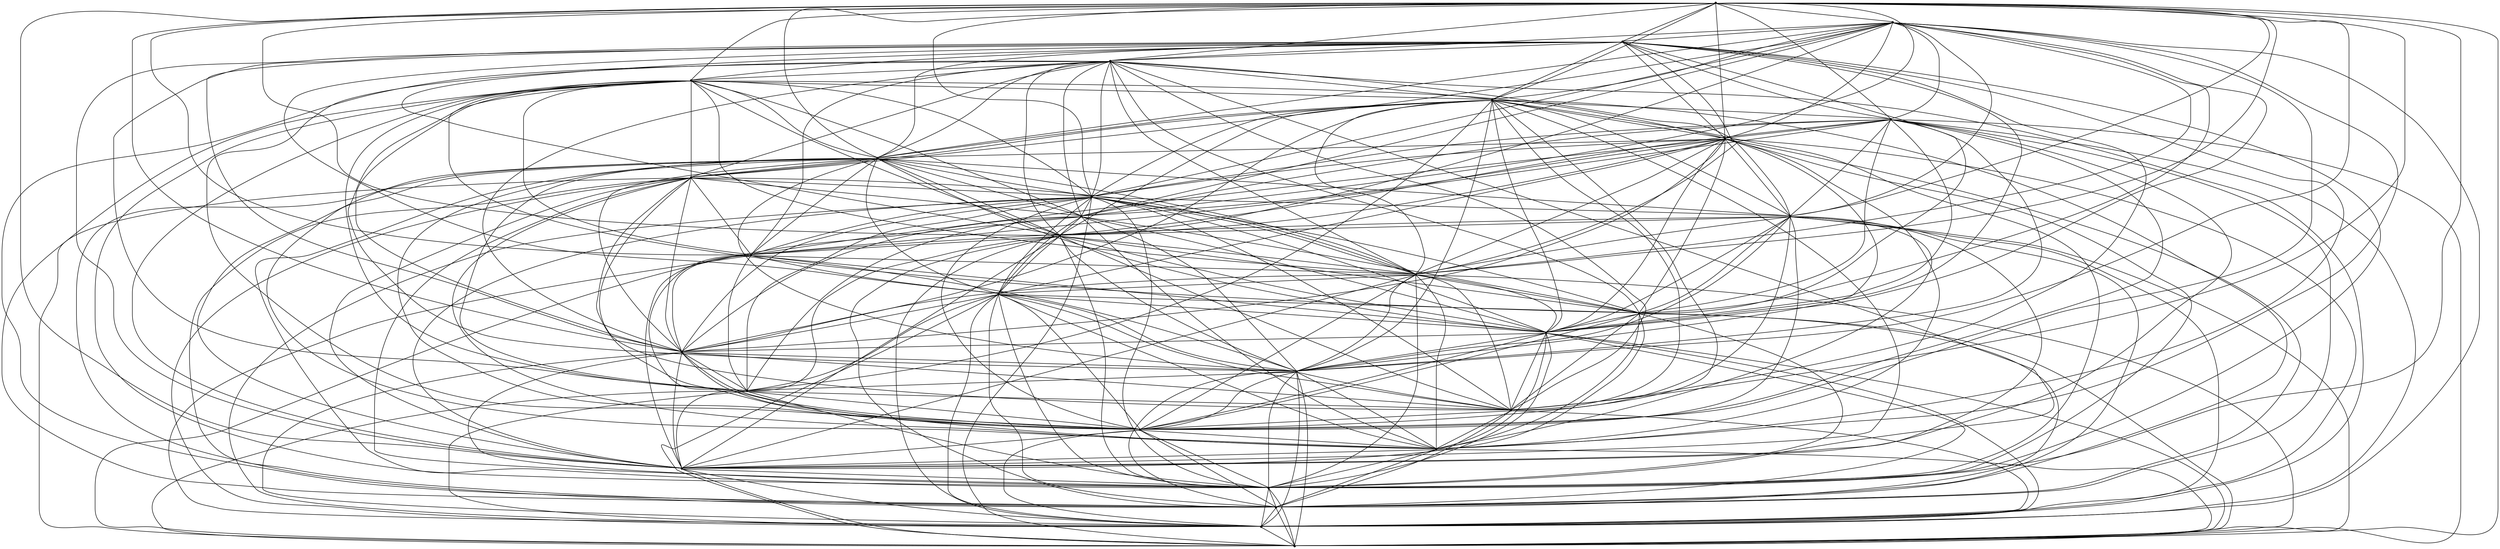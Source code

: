 graph {
  node [shape=point,comment="{\"directed\":false,\"doi\":\"10.1007/978-3-030-68766-3_8\",\"figure\":\"2 (3)\"}"]

  v0 [pos="680.4787263620215,1861.4424143902563"]
  v1 [pos="484.514682951136,1659.8148199756697"]
  v2 [pos="496.90884054429813,1991.769984734997"]
  v3 [pos="416.0912881193637,1830.2795117483363"]
  v4 [pos="255.24066563008168,1806.2468181732258"]
  v5 [pos="507.46002297587404,1843.4397365627067"]
  v6 [pos="600.5045431467382,1864.3271629868157"]
  v7 [pos="242.4511271785024,1895.3141504271573"]
  v8 [pos="351.8977312444382,1771.508382625207"]
  v9 [pos="493.9787061281592,1751.5262216148928"]
  v10 [pos="349.3639871528475,1679.4198744965718"]
  v11 [pos="464.5614959211728,1914.34186098539"]
  v12 [pos="294.15935259211534,1954.3477693215186"]
  v13 [pos="635.997690253177,1947.4977591832303"]
  v14 [pos="400.6971680788782,1993.9660474140837"]
  v15 [pos="310.96257209740577,2023.4871172330359"]
  v16 [pos="548.9994350363569,1660.9827341297923"]
  v17 [pos="594.6155482467656,2014.7358049133704"]
  v18 [pos="284.9709335402232,1731.3150179311344"]
  v19 [pos="557.5138049378229,1932.2445790454065"]
  v20 [pos="599.5835285048018,1712.3871399651584"]
  v21 [pos="420.2044413297349,1730.8383173031104"]
  v22 [pos="411.68642304280337,1639.6692069409"]
  v23 [pos="652.070028459724,1778.8469047953486"]
  v24 [pos="458.09798761585176,2065.9485258128407"]
  v25 [pos="570.8659101207757,1785.8625607316167"]
  v26 [pos="321.08030407974394,1853.4162554986747"]
  v27 [pos="372.3213016714933,1917.742273535391"]
  v28 [pos="384.6779420982136,2063.668018749986"]
  v29 [pos="532.986492386216,2062.317798836628"]

  v0 -- v1 [id="-1",pos="680.4787263620215,1861.4424143902563 484.514682951136,1659.8148199756697 484.514682951136,1659.8148199756697 484.514682951136,1659.8148199756697"]
  v7 -- v22 [id="-2",pos="242.4511271785024,1895.3141504271573 411.68642304280337,1639.6692069409 411.68642304280337,1639.6692069409 411.68642304280337,1639.6692069409"]
  v7 -- v23 [id="-3",pos="242.4511271785024,1895.3141504271573 652.070028459724,1778.8469047953486 652.070028459724,1778.8469047953486 652.070028459724,1778.8469047953486"]
  v7 -- v11 [id="-4",pos="242.4511271785024,1895.3141504271573 464.5614959211728,1914.34186098539 464.5614959211728,1914.34186098539 464.5614959211728,1914.34186098539"]
  v7 -- v17 [id="-5",pos="242.4511271785024,1895.3141504271573 594.6155482467656,2014.7358049133704 594.6155482467656,2014.7358049133704 594.6155482467656,2014.7358049133704"]
  v7 -- v4 [id="-6",pos="242.4511271785024,1895.3141504271573 255.24066563008168,1806.2468181732258 255.24066563008168,1806.2468181732258 255.24066563008168,1806.2468181732258"]
  v7 -- v21 [id="-7",pos="242.4511271785024,1895.3141504271573 420.2044413297349,1730.8383173031104 420.2044413297349,1730.8383173031104 420.2044413297349,1730.8383173031104"]
  v21 -- v1 [id="-8",pos="420.2044413297349,1730.8383173031104 484.514682951136,1659.8148199756697 484.514682951136,1659.8148199756697 484.514682951136,1659.8148199756697"]
  v7 -- v14 [id="-9",pos="242.4511271785024,1895.3141504271573 400.6971680788782,1993.9660474140837 400.6971680788782,1993.9660474140837 400.6971680788782,1993.9660474140837"]
  v14 -- v29 [id="-10",pos="400.6971680788782,1993.9660474140837 532.986492386216,2062.317798836628 532.986492386216,2062.317798836628 532.986492386216,2062.317798836628"]
  v7 -- v12 [id="-11",pos="242.4511271785024,1895.3141504271573 294.15935259211534,1954.3477693215186 294.15935259211534,1954.3477693215186 294.15935259211534,1954.3477693215186"]
  v7 -- v15 [id="-12",pos="242.4511271785024,1895.3141504271573 310.96257209740577,2023.4871172330359 310.96257209740577,2023.4871172330359 310.96257209740577,2023.4871172330359"]
  v7 -- v27 [id="-13",pos="242.4511271785024,1895.3141504271573 372.3213016714933,1917.742273535391 372.3213016714933,1917.742273535391 372.3213016714933,1917.742273535391"]
  v27 -- v19 [id="-14",pos="372.3213016714933,1917.742273535391 557.5138049378229,1932.2445790454065 557.5138049378229,1932.2445790454065 557.5138049378229,1932.2445790454065"]
  v19 -- v13 [id="-15",pos="557.5138049378229,1932.2445790454065 635.997690253177,1947.4977591832303 635.997690253177,1947.4977591832303 635.997690253177,1947.4977591832303"]
  v7 -- v26 [id="-17",pos="242.4511271785024,1895.3141504271573 321.08030407974394,1853.4162554986747 321.08030407974394,1853.4162554986747 321.08030407974394,1853.4162554986747"]
  v26 -- v20 [id="-18",pos="321.08030407974394,1853.4162554986747 599.5835285048018,1712.3871399651584 599.5835285048018,1712.3871399651584 599.5835285048018,1712.3871399651584"]
  v12 -- v28 [id="-20",pos="294.15935259211534,1954.3477693215186 384.6779420982136,2063.668018749986 384.6779420982136,2063.668018749986 384.6779420982136,2063.668018749986"]
  v7 -- v3 [id="-21",pos="242.4511271785024,1895.3141504271573 416.0912881193637,1830.2795117483363 416.0912881193637,1830.2795117483363 416.0912881193637,1830.2795117483363"]
  v3 -- v25 [id="-22",pos="416.0912881193637,1830.2795117483363 570.8659101207757,1785.8625607316167 570.8659101207757,1785.8625607316167 570.8659101207757,1785.8625607316167"]
  v7 -- v5 [id="-23",pos="242.4511271785024,1895.3141504271573 507.46002297587404,1843.4397365627067 507.46002297587404,1843.4397365627067 507.46002297587404,1843.4397365627067"]
  v7 -- v8 [id="-24",pos="242.4511271785024,1895.3141504271573 351.8977312444382,1771.508382625207 351.8977312444382,1771.508382625207 351.8977312444382,1771.508382625207"]
  v26 -- v9 [id="-28",pos="321.08030407974394,1853.4162554986747 493.9787061281592,1751.5262216148928 493.9787061281592,1751.5262216148928 493.9787061281592,1751.5262216148928"]
  v7 -- v10 [id="-29",pos="242.4511271785024,1895.3141504271573 349.3639871528475,1679.4198744965718 349.3639871528475,1679.4198744965718 349.3639871528475,1679.4198744965718"]
  v7 -- v2 [id="-30",pos="242.4511271785024,1895.3141504271573 496.90884054429813,1991.769984734997 496.90884054429813,1991.769984734997 496.90884054429813,1991.769984734997"]
  v7 -- v16 [id="-31",pos="242.4511271785024,1895.3141504271573 548.9994350363569,1660.9827341297923 548.9994350363569,1660.9827341297923 548.9994350363569,1660.9827341297923"]
  v27 -- v11 [id="-33",pos="372.3213016714933,1917.742273535391 464.5614959211728,1914.34186098539 464.5614959211728,1914.34186098539 464.5614959211728,1914.34186098539"]
  v11 -- v19 [id="-34",pos="464.5614959211728,1914.34186098539 557.5138049378229,1932.2445790454065 557.5138049378229,1932.2445790454065 557.5138049378229,1932.2445790454065"]
  v7 -- v24 [id="-35",pos="242.4511271785024,1895.3141504271573 458.09798761585176,2065.9485258128407 458.09798761585176,2065.9485258128407 458.09798761585176,2065.9485258128407"]
  v7 -- v6 [id="-36",pos="242.4511271785024,1895.3141504271573 600.5045431467382,1864.3271629868157 600.5045431467382,1864.3271629868157 600.5045431467382,1864.3271629868157"]
  v6 -- v0 [id="-39",pos="600.5045431467382,1864.3271629868157 680.4787263620215,1861.4424143902563 680.4787263620215,1861.4424143902563 680.4787263620215,1861.4424143902563"]
  v7 -- v18 [id="-41",pos="242.4511271785024,1895.3141504271573 284.9709335402232,1731.3150179311344 284.9709335402232,1731.3150179311344 284.9709335402232,1731.3150179311344"]
  v4 -- v13 [id="-42",pos="255.24066563008168,1806.2468181732258 635.997690253177,1947.4977591832303 635.997690253177,1947.4977591832303 635.997690253177,1947.4977591832303"]
  v4 -- v9 [id="-43",pos="255.24066563008168,1806.2468181732258 493.9787061281592,1751.5262216148928 493.9787061281592,1751.5262216148928 493.9787061281592,1751.5262216148928"]
  v4 -- v11 [id="-44",pos="255.24066563008168,1806.2468181732258 464.5614959211728,1914.34186098539 464.5614959211728,1914.34186098539 464.5614959211728,1914.34186098539"]
  v4 -- v12 [id="-45",pos="255.24066563008168,1806.2468181732258 294.15935259211534,1954.3477693215186 294.15935259211534,1954.3477693215186 294.15935259211534,1954.3477693215186"]
  v4 -- v14 [id="-46",pos="255.24066563008168,1806.2468181732258 400.6971680788782,1993.9660474140837 400.6971680788782,1993.9660474140837 400.6971680788782,1993.9660474140837"]
  v14 -- v24 [id="-47",pos="400.6971680788782,1993.9660474140837 458.09798761585176,2065.9485258128407 458.09798761585176,2065.9485258128407 458.09798761585176,2065.9485258128407"]
  v4 -- v25 [id="-48",pos="255.24066563008168,1806.2468181732258 570.8659101207757,1785.8625607316167 570.8659101207757,1785.8625607316167 570.8659101207757,1785.8625607316167"]
  v25 -- v23 [id="-49",pos="570.8659101207757,1785.8625607316167 652.070028459724,1778.8469047953486 652.070028459724,1778.8469047953486 652.070028459724,1778.8469047953486"]
  v4 -- v3 [id="-50",pos="255.24066563008168,1806.2468181732258 416.0912881193637,1830.2795117483363 416.0912881193637,1830.2795117483363 416.0912881193637,1830.2795117483363"]
  v3 -- v5 [id="-51",pos="416.0912881193637,1830.2795117483363 507.46002297587404,1843.4397365627067 507.46002297587404,1843.4397365627067 507.46002297587404,1843.4397365627067"]
  v4 -- v22 [id="-53",pos="255.24066563008168,1806.2468181732258 411.68642304280337,1639.6692069409 411.68642304280337,1639.6692069409 411.68642304280337,1639.6692069409"]
  v4 -- v10 [id="-54",pos="255.24066563008168,1806.2468181732258 349.3639871528475,1679.4198744965718 349.3639871528475,1679.4198744965718 349.3639871528475,1679.4198744965718"]
  v4 -- v19 [id="-56",pos="255.24066563008168,1806.2468181732258 557.5138049378229,1932.2445790454065 557.5138049378229,1932.2445790454065 557.5138049378229,1932.2445790454065"]
  v5 -- v6 [id="-59",pos="507.46002297587404,1843.4397365627067 600.5045431467382,1864.3271629868157 600.5045431467382,1864.3271629868157 600.5045431467382,1864.3271629868157"]
  v4 -- v8 [id="-60",pos="255.24066563008168,1806.2468181732258 351.8977312444382,1771.508382625207 351.8977312444382,1771.508382625207 351.8977312444382,1771.508382625207"]
  v4 -- v27 [id="-61",pos="255.24066563008168,1806.2468181732258 372.3213016714933,1917.742273535391 372.3213016714933,1917.742273535391 372.3213016714933,1917.742273535391"]
  v27 -- v29 [id="-62",pos="372.3213016714933,1917.742273535391 532.986492386216,2062.317798836628 532.986492386216,2062.317798836628 532.986492386216,2062.317798836628"]
  v12 -- v15 [id="-64",pos="294.15935259211534,1954.3477693215186 310.96257209740577,2023.4871172330359 310.96257209740577,2023.4871172330359 310.96257209740577,2023.4871172330359"]
  v4 -- v26 [id="-65",pos="255.24066563008168,1806.2468181732258 321.08030407974394,1853.4162554986747 321.08030407974394,1853.4162554986747 321.08030407974394,1853.4162554986747"]
  v26 -- v17 [id="-66",pos="321.08030407974394,1853.4162554986747 594.6155482467656,2014.7358049133704 594.6155482467656,2014.7358049133704 594.6155482467656,2014.7358049133704"]
  v4 -- v28 [id="-67",pos="255.24066563008168,1806.2468181732258 384.6779420982136,2063.668018749986 384.6779420982136,2063.668018749986 384.6779420982136,2063.668018749986"]
  v4 -- v1 [id="-68",pos="255.24066563008168,1806.2468181732258 484.514682951136,1659.8148199756697 484.514682951136,1659.8148199756697 484.514682951136,1659.8148199756697"]
  v5 -- v0 [id="-71",pos="507.46002297587404,1843.4397365627067 680.4787263620215,1861.4424143902563 680.4787263620215,1861.4424143902563 680.4787263620215,1861.4424143902563"]
  v4 -- v18 [id="-72",pos="255.24066563008168,1806.2468181732258 284.9709335402232,1731.3150179311344 284.9709335402232,1731.3150179311344 284.9709335402232,1731.3150179311344"]
  v8 -- v21 [id="-75",pos="351.8977312444382,1771.508382625207 420.2044413297349,1730.8383173031104 420.2044413297349,1730.8383173031104 420.2044413297349,1730.8383173031104"]
  v4 -- v21 [id="-78",pos="255.24066563008168,1806.2468181732258 420.2044413297349,1730.8383173031104 420.2044413297349,1730.8383173031104 420.2044413297349,1730.8383173031104"]
  v21 -- v16 [id="-79",pos="420.2044413297349,1730.8383173031104 548.9994350363569,1660.9827341297923 548.9994350363569,1660.9827341297923 548.9994350363569,1660.9827341297923"]
  v8 -- v20 [id="-81",pos="351.8977312444382,1771.508382625207 599.5835285048018,1712.3871399651584 599.5835285048018,1712.3871399651584 599.5835285048018,1712.3871399651584"]
  v26 -- v2 [id="-84",pos="321.08030407974394,1853.4162554986747 496.90884054429813,1991.769984734997 496.90884054429813,1991.769984734997 496.90884054429813,1991.769984734997"]
  v18 -- v1 [id="-85",pos="284.9709335402232,1731.3150179311344 484.514682951136,1659.8148199756697 484.514682951136,1659.8148199756697 484.514682951136,1659.8148199756697"]
  v18 -- v2 [id="-86",pos="284.9709335402232,1731.3150179311344 496.90884054429813,1991.769984734997 496.90884054429813,1991.769984734997 496.90884054429813,1991.769984734997"]
  v18 -- v9 [id="-87",pos="284.9709335402232,1731.3150179311344 493.9787061281592,1751.5262216148928 493.9787061281592,1751.5262216148928 493.9787061281592,1751.5262216148928"]
  v9 -- v23 [id="-88",pos="493.9787061281592,1751.5262216148928 652.070028459724,1778.8469047953486 652.070028459724,1778.8469047953486 652.070028459724,1778.8469047953486"]
  v18 -- v17 [id="-89",pos="284.9709335402232,1731.3150179311344 594.6155482467656,2014.7358049133704 594.6155482467656,2014.7358049133704 594.6155482467656,2014.7358049133704"]
  v18 -- v8 [id="-90",pos="284.9709335402232,1731.3150179311344 351.8977312444382,1771.508382625207 351.8977312444382,1771.508382625207 351.8977312444382,1771.508382625207"]
  v18 -- v10 [id="-91",pos="284.9709335402232,1731.3150179311344 349.3639871528475,1679.4198744965718 349.3639871528475,1679.4198744965718 349.3639871528475,1679.4198744965718"]
  v18 -- v21 [id="-93",pos="284.9709335402232,1731.3150179311344 420.2044413297349,1730.8383173031104 420.2044413297349,1730.8383173031104 420.2044413297349,1730.8383173031104"]
  v8 -- v5 [id="-95",pos="351.8977312444382,1771.508382625207 507.46002297587404,1843.4397365627067 507.46002297587404,1843.4397365627067 507.46002297587404,1843.4397365627067"]
  v10 -- v22 [id="-97",pos="349.3639871528475,1679.4198744965718 411.68642304280337,1639.6692069409 411.68642304280337,1639.6692069409 411.68642304280337,1639.6692069409"]
  v18 -- v27 [id="-98",pos="284.9709335402232,1731.3150179311344 372.3213016714933,1917.742273535391 372.3213016714933,1917.742273535391 372.3213016714933,1917.742273535391"]
  v27 -- v24 [id="-99",pos="372.3213016714933,1917.742273535391 458.09798761585176,2065.9485258128407 458.09798761585176,2065.9485258128407 458.09798761585176,2065.9485258128407"]
  v18 -- v11 [id="-100",pos="284.9709335402232,1731.3150179311344 464.5614959211728,1914.34186098539 464.5614959211728,1914.34186098539 464.5614959211728,1914.34186098539"]
  v27 -- v14 [id="-102",pos="372.3213016714933,1917.742273535391 400.6971680788782,1993.9660474140837 400.6971680788782,1993.9660474140837 400.6971680788782,1993.9660474140837"]
  v18 -- v29 [id="-103",pos="284.9709335402232,1731.3150179311344 532.986492386216,2062.317798836628 532.986492386216,2062.317798836628 532.986492386216,2062.317798836628"]
  v18 -- v12 [id="-105",pos="284.9709335402232,1731.3150179311344 294.15935259211534,1954.3477693215186 294.15935259211534,1954.3477693215186 294.15935259211534,1954.3477693215186"]
  v18 -- v0 [id="-106",pos="284.9709335402232,1731.3150179311344 680.4787263620215,1861.4424143902563 680.4787263620215,1861.4424143902563 680.4787263620215,1861.4424143902563"]
  v21 -- v20 [id="-108",pos="420.2044413297349,1730.8383173031104 599.5835285048018,1712.3871399651584 599.5835285048018,1712.3871399651584 599.5835285048018,1712.3871399651584"]
  v8 -- v13 [id="-110",pos="351.8977312444382,1771.508382625207 635.997690253177,1947.4977591832303 635.997690253177,1947.4977591832303 635.997690253177,1947.4977591832303"]
  v18 -- v6 [id="-111",pos="284.9709335402232,1731.3150179311344 600.5045431467382,1864.3271629868157 600.5045431467382,1864.3271629868157 600.5045431467382,1864.3271629868157"]
  v18 -- v16 [id="-112",pos="284.9709335402232,1731.3150179311344 548.9994350363569,1660.9827341297923 548.9994350363569,1660.9827341297923 548.9994350363569,1660.9827341297923"]
  v8 -- v3 [id="-114",pos="351.8977312444382,1771.508382625207 416.0912881193637,1830.2795117483363 416.0912881193637,1830.2795117483363 416.0912881193637,1830.2795117483363"]
  v18 -- v26 [id="-115",pos="284.9709335402232,1731.3150179311344 321.08030407974394,1853.4162554986747 321.08030407974394,1853.4162554986747 321.08030407974394,1853.4162554986747"]
  v26 -- v28 [id="-116",pos="321.08030407974394,1853.4162554986747 384.6779420982136,2063.668018749986 384.6779420982136,2063.668018749986 384.6779420982136,2063.668018749986"]
  v3 -- v19 [id="-119",pos="416.0912881193637,1830.2795117483363 557.5138049378229,1932.2445790454065 557.5138049378229,1932.2445790454065 557.5138049378229,1932.2445790454065"]
  v18 -- v25 [id="-120",pos="284.9709335402232,1731.3150179311344 570.8659101207757,1785.8625607316167 570.8659101207757,1785.8625607316167 570.8659101207757,1785.8625607316167"]
  v18 -- v15 [id="-121",pos="284.9709335402232,1731.3150179311344 310.96257209740577,2023.4871172330359 310.96257209740577,2023.4871172330359 310.96257209740577,2023.4871172330359"]
  v12 -- v1 [id="-126",pos="294.15935259211534,1954.3477693215186 484.514682951136,1659.8148199756697 484.514682951136,1659.8148199756697 484.514682951136,1659.8148199756697"]
  v12 -- v27 [id="-127",pos="294.15935259211534,1954.3477693215186 372.3213016714933,1917.742273535391 372.3213016714933,1917.742273535391 372.3213016714933,1917.742273535391"]
  v27 -- v25 [id="-128",pos="372.3213016714933,1917.742273535391 570.8659101207757,1785.8625607316167 570.8659101207757,1785.8625607316167 570.8659101207757,1785.8625607316167"]
  v12 -- v3 [id="-129",pos="294.15935259211534,1954.3477693215186 416.0912881193637,1830.2795117483363 416.0912881193637,1830.2795117483363 416.0912881193637,1830.2795117483363"]
  v27 -- v5 [id="-131",pos="372.3213016714933,1917.742273535391 507.46002297587404,1843.4397365627067 507.46002297587404,1843.4397365627067 507.46002297587404,1843.4397365627067"]
  v5 -- v23 [id="-132",pos="507.46002297587404,1843.4397365627067 652.070028459724,1778.8469047953486 652.070028459724,1778.8469047953486 652.070028459724,1778.8469047953486"]
  v3 -- v9 [id="-134",pos="416.0912881193637,1830.2795117483363 493.9787061281592,1751.5262216148928 493.9787061281592,1751.5262216148928 493.9787061281592,1751.5262216148928"]
  v12 -- v26 [id="-135",pos="294.15935259211534,1954.3477693215186 321.08030407974394,1853.4162554986747 321.08030407974394,1853.4162554986747 321.08030407974394,1853.4162554986747"]
  v26 -- v8 [id="-136",pos="321.08030407974394,1853.4162554986747 351.8977312444382,1771.508382625207 351.8977312444382,1771.508382625207 351.8977312444382,1771.508382625207"]
  v12 -- v24 [id="-137",pos="294.15935259211534,1954.3477693215186 458.09798761585176,2065.9485258128407 458.09798761585176,2065.9485258128407 458.09798761585176,2065.9485258128407"]
  v12 -- v11 [id="-138",pos="294.15935259211534,1954.3477693215186 464.5614959211728,1914.34186098539 464.5614959211728,1914.34186098539 464.5614959211728,1914.34186098539"]
  v12 -- v2 [id="-140",pos="294.15935259211534,1954.3477693215186 496.90884054429813,1991.769984734997 496.90884054429813,1991.769984734997 496.90884054429813,1991.769984734997"]
  v2 -- v17 [id="-141",pos="496.90884054429813,1991.769984734997 594.6155482467656,2014.7358049133704 594.6155482467656,2014.7358049133704 594.6155482467656,2014.7358049133704"]
  v11 -- v0 [id="-143",pos="464.5614959211728,1914.34186098539 680.4787263620215,1861.4424143902563 680.4787263620215,1861.4424143902563 680.4787263620215,1861.4424143902563"]
  v12 -- v6 [id="-144",pos="294.15935259211534,1954.3477693215186 600.5045431467382,1864.3271629868157 600.5045431467382,1864.3271629868157 600.5045431467382,1864.3271629868157"]
  v12 -- v22 [id="-145",pos="294.15935259211534,1954.3477693215186 411.68642304280337,1639.6692069409 411.68642304280337,1639.6692069409 411.68642304280337,1639.6692069409"]
  v12 -- v21 [id="-146",pos="294.15935259211534,1954.3477693215186 420.2044413297349,1730.8383173031104 420.2044413297349,1730.8383173031104 420.2044413297349,1730.8383173031104"]
  v12 -- v19 [id="-147",pos="294.15935259211534,1954.3477693215186 557.5138049378229,1932.2445790454065 557.5138049378229,1932.2445790454065 557.5138049378229,1932.2445790454065"]
  v12 -- v13 [id="-148",pos="294.15935259211534,1954.3477693215186 635.997690253177,1947.4977591832303 635.997690253177,1947.4977591832303 635.997690253177,1947.4977591832303"]
  v12 -- v14 [id="-153",pos="294.15935259211534,1954.3477693215186 400.6971680788782,1993.9660474140837 400.6971680788782,1993.9660474140837 400.6971680788782,1993.9660474140837"]
  v12 -- v16 [id="-155",pos="294.15935259211534,1954.3477693215186 548.9994350363569,1660.9827341297923 548.9994350363569,1660.9827341297923 548.9994350363569,1660.9827341297923"]
  v12 -- v20 [id="-157",pos="294.15935259211534,1954.3477693215186 599.5835285048018,1712.3871399651584 599.5835285048018,1712.3871399651584 599.5835285048018,1712.3871399651584"]
  v26 -- v10 [id="-163",pos="321.08030407974394,1853.4162554986747 349.3639871528475,1679.4198744965718 349.3639871528475,1679.4198744965718 349.3639871528475,1679.4198744965718"]
  v15 -- v21 [id="-165",pos="310.96257209740577,2023.4871172330359 420.2044413297349,1730.8383173031104 420.2044413297349,1730.8383173031104 420.2044413297349,1730.8383173031104"]
  v15 -- v27 [id="-166",pos="310.96257209740577,2023.4871172330359 372.3213016714933,1917.742273535391 372.3213016714933,1917.742273535391 372.3213016714933,1917.742273535391"]
  v27 -- v3 [id="-167",pos="372.3213016714933,1917.742273535391 416.0912881193637,1830.2795117483363 416.0912881193637,1830.2795117483363 416.0912881193637,1830.2795117483363"]
  v27 -- v9 [id="-169",pos="372.3213016714933,1917.742273535391 493.9787061281592,1751.5262216148928 493.9787061281592,1751.5262216148928 493.9787061281592,1751.5262216148928"]
  v15 -- v20 [id="-170",pos="310.96257209740577,2023.4871172330359 599.5835285048018,1712.3871399651584 599.5835285048018,1712.3871399651584 599.5835285048018,1712.3871399651584"]
  v15 -- v11 [id="-171",pos="310.96257209740577,2023.4871172330359 464.5614959211728,1914.34186098539 464.5614959211728,1914.34186098539 464.5614959211728,1914.34186098539"]
  v15 -- v6 [id="-172",pos="310.96257209740577,2023.4871172330359 600.5045431467382,1864.3271629868157 600.5045431467382,1864.3271629868157 600.5045431467382,1864.3271629868157"]
  v15 -- v22 [id="-173",pos="310.96257209740577,2023.4871172330359 411.68642304280337,1639.6692069409 411.68642304280337,1639.6692069409 411.68642304280337,1639.6692069409"]
  v9 -- v16 [id="-176",pos="493.9787061281592,1751.5262216148928 548.9994350363569,1660.9827341297923 548.9994350363569,1660.9827341297923 548.9994350363569,1660.9827341297923"]
  v15 -- v24 [id="-177",pos="310.96257209740577,2023.4871172330359 458.09798761585176,2065.9485258128407 458.09798761585176,2065.9485258128407 458.09798761585176,2065.9485258128407"]
  v15 -- v5 [id="-178",pos="310.96257209740577,2023.4871172330359 507.46002297587404,1843.4397365627067 507.46002297587404,1843.4397365627067 507.46002297587404,1843.4397365627067"]
  v5 -- v25 [id="-179",pos="507.46002297587404,1843.4397365627067 570.8659101207757,1785.8625607316167 570.8659101207757,1785.8625607316167 570.8659101207757,1785.8625607316167"]
  v15 -- v14 [id="-180",pos="310.96257209740577,2023.4871172330359 400.6971680788782,1993.9660474140837 400.6971680788782,1993.9660474140837 400.6971680788782,1993.9660474140837"]
  v14 -- v0 [id="-181",pos="400.6971680788782,1993.9660474140837 680.4787263620215,1861.4424143902563 680.4787263620215,1861.4424143902563 680.4787263620215,1861.4424143902563"]
  v15 -- v1 [id="-183",pos="310.96257209740577,2023.4871172330359 484.514682951136,1659.8148199756697 484.514682951136,1659.8148199756697 484.514682951136,1659.8148199756697"]
  v15 -- v17 [id="-184",pos="310.96257209740577,2023.4871172330359 594.6155482467656,2014.7358049133704 594.6155482467656,2014.7358049133704 594.6155482467656,2014.7358049133704"]
  v14 -- v19 [id="-189",pos="400.6971680788782,1993.9660474140837 557.5138049378229,1932.2445790454065 557.5138049378229,1932.2445790454065 557.5138049378229,1932.2445790454065"]
  v15 -- v26 [id="-191",pos="310.96257209740577,2023.4871172330359 321.08030407974394,1853.4162554986747 321.08030407974394,1853.4162554986747 321.08030407974394,1853.4162554986747"]
  v11 -- v23 [id="-193",pos="464.5614959211728,1914.34186098539 652.070028459724,1778.8469047953486 652.070028459724,1778.8469047953486 652.070028459724,1778.8469047953486"]
  v15 -- v28 [id="-195",pos="310.96257209740577,2023.4871172330359 384.6779420982136,2063.668018749986 384.6779420982136,2063.668018749986 384.6779420982136,2063.668018749986"]
  v15 -- v29 [id="-196",pos="310.96257209740577,2023.4871172330359 532.986492386216,2062.317798836628 532.986492386216,2062.317798836628 532.986492386216,2062.317798836628"]
  v14 -- v13 [id="-198",pos="400.6971680788782,1993.9660474140837 635.997690253177,1947.4977591832303 635.997690253177,1947.4977591832303 635.997690253177,1947.4977591832303"]
  v15 -- v8 [id="-202",pos="310.96257209740577,2023.4871172330359 351.8977312444382,1771.508382625207 351.8977312444382,1771.508382625207 351.8977312444382,1771.508382625207"]
  v15 -- v2 [id="-203",pos="310.96257209740577,2023.4871172330359 496.90884054429813,1991.769984734997 496.90884054429813,1991.769984734997 496.90884054429813,1991.769984734997"]
  v26 -- v21 [id="-205",pos="321.08030407974394,1853.4162554986747 420.2044413297349,1730.8383173031104 420.2044413297349,1730.8383173031104 420.2044413297349,1730.8383173031104"]
  v26 -- v5 [id="-207",pos="321.08030407974394,1853.4162554986747 507.46002297587404,1843.4397365627067 507.46002297587404,1843.4397365627067 507.46002297587404,1843.4397365627067"]
  v26 -- v14 [id="-208",pos="321.08030407974394,1853.4162554986747 400.6971680788782,1993.9660474140837 400.6971680788782,1993.9660474140837 400.6971680788782,1993.9660474140837"]
  v8 -- v22 [id="-210",pos="351.8977312444382,1771.508382625207 411.68642304280337,1639.6692069409 411.68642304280337,1639.6692069409 411.68642304280337,1639.6692069409"]
  v26 -- v11 [id="-211",pos="321.08030407974394,1853.4162554986747 464.5614959211728,1914.34186098539 464.5614959211728,1914.34186098539 464.5614959211728,1914.34186098539"]
  v26 -- v3 [id="-216",pos="321.08030407974394,1853.4162554986747 416.0912881193637,1830.2795117483363 416.0912881193637,1830.2795117483363 416.0912881193637,1830.2795117483363"]
  v3 -- v23 [id="-217",pos="416.0912881193637,1830.2795117483363 652.070028459724,1778.8469047953486 652.070028459724,1778.8469047953486 652.070028459724,1778.8469047953486"]
  v26 -- v6 [id="-219",pos="321.08030407974394,1853.4162554986747 600.5045431467382,1864.3271629868157 600.5045431467382,1864.3271629868157 600.5045431467382,1864.3271629868157"]
  v26 -- v16 [id="-222",pos="321.08030407974394,1853.4162554986747 548.9994350363569,1660.9827341297923 548.9994350363569,1660.9827341297923 548.9994350363569,1660.9827341297923"]
  v26 -- v27 [id="-229",pos="321.08030407974394,1853.4162554986747 372.3213016714933,1917.742273535391 372.3213016714933,1917.742273535391 372.3213016714933,1917.742273535391"]
  v26 -- v19 [id="-233",pos="321.08030407974394,1853.4162554986747 557.5138049378229,1932.2445790454065 557.5138049378229,1932.2445790454065 557.5138049378229,1932.2445790454065"]
  v26 -- v29 [id="-240",pos="321.08030407974394,1853.4162554986747 532.986492386216,2062.317798836628 532.986492386216,2062.317798836628 532.986492386216,2062.317798836628"]
  v10 -- v3 [id="-241",pos="349.3639871528475,1679.4198744965718 416.0912881193637,1830.2795117483363 416.0912881193637,1830.2795117483363 416.0912881193637,1830.2795117483363"]
  v10 -- v21 [id="-242",pos="349.3639871528475,1679.4198744965718 420.2044413297349,1730.8383173031104 420.2044413297349,1730.8383173031104 420.2044413297349,1730.8383173031104"]
  v10 -- v9 [id="-243",pos="349.3639871528475,1679.4198744965718 493.9787061281592,1751.5262216148928 493.9787061281592,1751.5262216148928 493.9787061281592,1751.5262216148928"]
  v9 -- v0 [id="-244",pos="493.9787061281592,1751.5262216148928 680.4787263620215,1861.4424143902563 680.4787263620215,1861.4424143902563 680.4787263620215,1861.4424143902563"]
  v10 -- v14 [id="-245",pos="349.3639871528475,1679.4198744965718 400.6971680788782,1993.9660474140837 400.6971680788782,1993.9660474140837 400.6971680788782,1993.9660474140837"]
  v10 -- v8 [id="-246",pos="349.3639871528475,1679.4198744965718 351.8977312444382,1771.508382625207 351.8977312444382,1771.508382625207 351.8977312444382,1771.508382625207"]
  v8 -- v27 [id="-247",pos="351.8977312444382,1771.508382625207 372.3213016714933,1917.742273535391 372.3213016714933,1917.742273535391 372.3213016714933,1917.742273535391"]
  v27 -- v28 [id="-248",pos="372.3213016714933,1917.742273535391 384.6779420982136,2063.668018749986 384.6779420982136,2063.668018749986 384.6779420982136,2063.668018749986"]
  v21 -- v6 [id="-250",pos="420.2044413297349,1730.8383173031104 600.5045431467382,1864.3271629868157 600.5045431467382,1864.3271629868157 600.5045431467382,1864.3271629868157"]
  v10 -- v24 [id="-251",pos="349.3639871528475,1679.4198744965718 458.09798761585176,2065.9485258128407 458.09798761585176,2065.9485258128407 458.09798761585176,2065.9485258128407"]
  v9 -- v25 [id="-255",pos="493.9787061281592,1751.5262216148928 570.8659101207757,1785.8625607316167 570.8659101207757,1785.8625607316167 570.8659101207757,1785.8625607316167"]
  v10 -- v19 [id="-256",pos="349.3639871528475,1679.4198744965718 557.5138049378229,1932.2445790454065 557.5138049378229,1932.2445790454065 557.5138049378229,1932.2445790454065"]
  v3 -- v11 [id="-258",pos="416.0912881193637,1830.2795117483363 464.5614959211728,1914.34186098539 464.5614959211728,1914.34186098539 464.5614959211728,1914.34186098539"]
  v11 -- v2 [id="-259",pos="464.5614959211728,1914.34186098539 496.90884054429813,1991.769984734997 496.90884054429813,1991.769984734997 496.90884054429813,1991.769984734997"]
  v2 -- v29 [id="-263",pos="496.90884054429813,1991.769984734997 532.986492386216,2062.317798836628 532.986492386216,2062.317798836628 532.986492386216,2062.317798836628"]
  v10 -- v5 [id="-264",pos="349.3639871528475,1679.4198744965718 507.46002297587404,1843.4397365627067 507.46002297587404,1843.4397365627067 507.46002297587404,1843.4397365627067"]
  v10 -- v13 [id="-269",pos="349.3639871528475,1679.4198744965718 635.997690253177,1947.4977591832303 635.997690253177,1947.4977591832303 635.997690253177,1947.4977591832303"]
  v10 -- v20 [id="-270",pos="349.3639871528475,1679.4198744965718 599.5835285048018,1712.3871399651584 599.5835285048018,1712.3871399651584 599.5835285048018,1712.3871399651584"]
  v10 -- v1 [id="-272",pos="349.3639871528475,1679.4198744965718 484.514682951136,1659.8148199756697 484.514682951136,1659.8148199756697 484.514682951136,1659.8148199756697"]
  v1 -- v16 [id="-273",pos="484.514682951136,1659.8148199756697 548.9994350363569,1660.9827341297923 548.9994350363569,1660.9827341297923 548.9994350363569,1660.9827341297923"]
  v10 -- v23 [id="-281",pos="349.3639871528475,1679.4198744965718 652.070028459724,1778.8469047953486 652.070028459724,1778.8469047953486 652.070028459724,1778.8469047953486"]
  v10 -- v17 [id="-282",pos="349.3639871528475,1679.4198744965718 594.6155482467656,2014.7358049133704 594.6155482467656,2014.7358049133704 594.6155482467656,2014.7358049133704"]
  v8 -- v0 [id="-285",pos="351.8977312444382,1771.508382625207 680.4787263620215,1861.4424143902563 680.4787263620215,1861.4424143902563 680.4787263620215,1861.4424143902563"]
  v8 -- v6 [id="-286",pos="351.8977312444382,1771.508382625207 600.5045431467382,1864.3271629868157 600.5045431467382,1864.3271629868157 600.5045431467382,1864.3271629868157"]
  v8 -- v11 [id="-289",pos="351.8977312444382,1771.508382625207 464.5614959211728,1914.34186098539 464.5614959211728,1914.34186098539 464.5614959211728,1914.34186098539"]
  v3 -- v17 [id="-295",pos="416.0912881193637,1830.2795117483363 594.6155482467656,2014.7358049133704 594.6155482467656,2014.7358049133704 594.6155482467656,2014.7358049133704"]
  v8 -- v24 [id="-296",pos="351.8977312444382,1771.508382625207 458.09798761585176,2065.9485258128407 458.09798761585176,2065.9485258128407 458.09798761585176,2065.9485258128407"]
  v8 -- v14 [id="-298",pos="351.8977312444382,1771.508382625207 400.6971680788782,1993.9660474140837 400.6971680788782,1993.9660474140837 400.6971680788782,1993.9660474140837"]
  v8 -- v2 [id="-305",pos="351.8977312444382,1771.508382625207 496.90884054429813,1991.769984734997 496.90884054429813,1991.769984734997 496.90884054429813,1991.769984734997"]
  v8 -- v1 [id="-308",pos="351.8977312444382,1771.508382625207 484.514682951136,1659.8148199756697 484.514682951136,1659.8148199756697 484.514682951136,1659.8148199756697"]
  v8 -- v25 [id="-310",pos="351.8977312444382,1771.508382625207 570.8659101207757,1785.8625607316167 570.8659101207757,1785.8625607316167 570.8659101207757,1785.8625607316167"]
  v8 -- v9 [id="-312",pos="351.8977312444382,1771.508382625207 493.9787061281592,1751.5262216148928 493.9787061281592,1751.5262216148928 493.9787061281592,1751.5262216148928"]
  v27 -- v22 [id="-322",pos="372.3213016714933,1917.742273535391 411.68642304280337,1639.6692069409 411.68642304280337,1639.6692069409 411.68642304280337,1639.6692069409"]
  v27 -- v21 [id="-325",pos="372.3213016714933,1917.742273535391 420.2044413297349,1730.8383173031104 420.2044413297349,1730.8383173031104 420.2044413297349,1730.8383173031104"]
  v27 -- v0 [id="-333",pos="372.3213016714933,1917.742273535391 680.4787263620215,1861.4424143902563 680.4787263620215,1861.4424143902563 680.4787263620215,1861.4424143902563"]
  v27 -- v6 [id="-342",pos="372.3213016714933,1917.742273535391 600.5045431467382,1864.3271629868157 600.5045431467382,1864.3271629868157 600.5045431467382,1864.3271629868157"]
  v27 -- v2 [id="-343",pos="372.3213016714933,1917.742273535391 496.90884054429813,1991.769984734997 496.90884054429813,1991.769984734997 496.90884054429813,1991.769984734997"]
  v27 -- v17 [id="-348",pos="372.3213016714933,1917.742273535391 594.6155482467656,2014.7358049133704 594.6155482467656,2014.7358049133704 594.6155482467656,2014.7358049133704"]
  v3 -- v1 [id="-352",pos="416.0912881193637,1830.2795117483363 484.514682951136,1659.8148199756697 484.514682951136,1659.8148199756697 484.514682951136,1659.8148199756697"]
  v27 -- v20 [id="-353",pos="372.3213016714933,1917.742273535391 599.5835285048018,1712.3871399651584 599.5835285048018,1712.3871399651584 599.5835285048018,1712.3871399651584"]
  v28 -- v2 [id="-358",pos="384.6779420982136,2063.668018749986 496.90884054429813,1991.769984734997 496.90884054429813,1991.769984734997 496.90884054429813,1991.769984734997"]
  v28 -- v16 [id="-359",pos="384.6779420982136,2063.668018749986 548.9994350363569,1660.9827341297923 548.9994350363569,1660.9827341297923 548.9994350363569,1660.9827341297923"]
  v28 -- v24 [id="-360",pos="384.6779420982136,2063.668018749986 458.09798761585176,2065.9485258128407 458.09798761585176,2065.9485258128407 458.09798761585176,2065.9485258128407"]
  v28 -- v14 [id="-361",pos="384.6779420982136,2063.668018749986 400.6971680788782,1993.9660474140837 400.6971680788782,1993.9660474140837 400.6971680788782,1993.9660474140837"]
  v14 -- v3 [id="-362",pos="400.6971680788782,1993.9660474140837 416.0912881193637,1830.2795117483363 416.0912881193637,1830.2795117483363 416.0912881193637,1830.2795117483363"]
  v28 -- v6 [id="-364",pos="384.6779420982136,2063.668018749986 600.5045431467382,1864.3271629868157 600.5045431467382,1864.3271629868157 600.5045431467382,1864.3271629868157"]
  v14 -- v1 [id="-370",pos="400.6971680788782,1993.9660474140837 484.514682951136,1659.8148199756697 484.514682951136,1659.8148199756697 484.514682951136,1659.8148199756697"]
  v24 -- v29 [id="-375",pos="458.09798761585176,2065.9485258128407 532.986492386216,2062.317798836628 532.986492386216,2062.317798836628 532.986492386216,2062.317798836628"]
  v28 -- v22 [id="-376",pos="384.6779420982136,2063.668018749986 411.68642304280337,1639.6692069409 411.68642304280337,1639.6692069409 411.68642304280337,1639.6692069409"]
  v3 -- v21 [id="-381",pos="416.0912881193637,1830.2795117483363 420.2044413297349,1730.8383173031104 420.2044413297349,1730.8383173031104 420.2044413297349,1730.8383173031104"]
  v28 -- v25 [id="-382",pos="384.6779420982136,2063.668018749986 570.8659101207757,1785.8625607316167 570.8659101207757,1785.8625607316167 570.8659101207757,1785.8625607316167"]
  v28 -- v19 [id="-383",pos="384.6779420982136,2063.668018749986 557.5138049378229,1932.2445790454065 557.5138049378229,1932.2445790454065 557.5138049378229,1932.2445790454065"]
  v28 -- v23 [id="-384",pos="384.6779420982136,2063.668018749986 652.070028459724,1778.8469047953486 652.070028459724,1778.8469047953486 652.070028459724,1778.8469047953486"]
  v28 -- v11 [id="-385",pos="384.6779420982136,2063.668018749986 464.5614959211728,1914.34186098539 464.5614959211728,1914.34186098539 464.5614959211728,1914.34186098539"]
  v11 -- v5 [id="-386",pos="464.5614959211728,1914.34186098539 507.46002297587404,1843.4397365627067 507.46002297587404,1843.4397365627067 507.46002297587404,1843.4397365627067"]
  v28 -- v17 [id="-387",pos="384.6779420982136,2063.668018749986 594.6155482467656,2014.7358049133704 594.6155482467656,2014.7358049133704 594.6155482467656,2014.7358049133704"]
  v2 -- v0 [id="-391",pos="496.90884054429813,1991.769984734997 680.4787263620215,1861.4424143902563 680.4787263620215,1861.4424143902563 680.4787263620215,1861.4424143902563"]
  v28 -- v13 [id="-392",pos="384.6779420982136,2063.668018749986 635.997690253177,1947.4977591832303 635.997690253177,1947.4977591832303 635.997690253177,1947.4977591832303"]
  v14 -- v9 [id="-394",pos="400.6971680788782,1993.9660474140837 493.9787061281592,1751.5262216148928 493.9787061281592,1751.5262216148928 493.9787061281592,1751.5262216148928"]
  v28 -- v20 [id="-395",pos="384.6779420982136,2063.668018749986 599.5835285048018,1712.3871399651584 599.5835285048018,1712.3871399651584 599.5835285048018,1712.3871399651584"]
  v14 -- v11 [id="-401",pos="400.6971680788782,1993.9660474140837 464.5614959211728,1914.34186098539 464.5614959211728,1914.34186098539 464.5614959211728,1914.34186098539"]
  v14 -- v16 [id="-405",pos="400.6971680788782,1993.9660474140837 548.9994350363569,1660.9827341297923 548.9994350363569,1660.9827341297923 548.9994350363569,1660.9827341297923"]
  v14 -- v23 [id="-410",pos="400.6971680788782,1993.9660474140837 652.070028459724,1778.8469047953486 652.070028459724,1778.8469047953486 652.070028459724,1778.8469047953486"]
  v14 -- v6 [id="-416",pos="400.6971680788782,1993.9660474140837 600.5045431467382,1864.3271629868157 600.5045431467382,1864.3271629868157 600.5045431467382,1864.3271629868157"]
  v11 -- v25 [id="-420",pos="464.5614959211728,1914.34186098539 570.8659101207757,1785.8625607316167 570.8659101207757,1785.8625607316167 570.8659101207757,1785.8625607316167"]
  v14 -- v22 [id="-423",pos="400.6971680788782,1993.9660474140837 411.68642304280337,1639.6692069409 411.68642304280337,1639.6692069409 411.68642304280337,1639.6692069409"]
  v14 -- v2 [id="-426",pos="400.6971680788782,1993.9660474140837 496.90884054429813,1991.769984734997 496.90884054429813,1991.769984734997 496.90884054429813,1991.769984734997"]
  v5 -- v20 [id="-429",pos="507.46002297587404,1843.4397365627067 599.5835285048018,1712.3871399651584 599.5835285048018,1712.3871399651584 599.5835285048018,1712.3871399651584"]
  v14 -- v17 [id="-430",pos="400.6971680788782,1993.9660474140837 594.6155482467656,2014.7358049133704 594.6155482467656,2014.7358049133704 594.6155482467656,2014.7358049133704"]
  v22 -- v9 [id="-432",pos="411.68642304280337,1639.6692069409 493.9787061281592,1751.5262216148928 493.9787061281592,1751.5262216148928 493.9787061281592,1751.5262216148928"]
  v22 -- v1 [id="-433",pos="411.68642304280337,1639.6692069409 484.514682951136,1659.8148199756697 484.514682951136,1659.8148199756697 484.514682951136,1659.8148199756697"]
  v22 -- v21 [id="-434",pos="411.68642304280337,1639.6692069409 420.2044413297349,1730.8383173031104 420.2044413297349,1730.8383173031104 420.2044413297349,1730.8383173031104"]
  v21 -- v11 [id="-435",pos="420.2044413297349,1730.8383173031104 464.5614959211728,1914.34186098539 464.5614959211728,1914.34186098539 464.5614959211728,1914.34186098539"]
  v22 -- v23 [id="-436",pos="411.68642304280337,1639.6692069409 652.070028459724,1778.8469047953486 652.070028459724,1778.8469047953486 652.070028459724,1778.8469047953486"]
  v22 -- v25 [id="-441",pos="411.68642304280337,1639.6692069409 570.8659101207757,1785.8625607316167 570.8659101207757,1785.8625607316167 570.8659101207757,1785.8625607316167"]
  v22 -- v2 [id="-442",pos="411.68642304280337,1639.6692069409 496.90884054429813,1991.769984734997 496.90884054429813,1991.769984734997 496.90884054429813,1991.769984734997"]
  v22 -- v29 [id="-448",pos="411.68642304280337,1639.6692069409 532.986492386216,2062.317798836628 532.986492386216,2062.317798836628 532.986492386216,2062.317798836628"]
  v9 -- v13 [id="-450",pos="493.9787061281592,1751.5262216148928 635.997690253177,1947.4977591832303 635.997690253177,1947.4977591832303 635.997690253177,1947.4977591832303"]
  v9 -- v6 [id="-452",pos="493.9787061281592,1751.5262216148928 600.5045431467382,1864.3271629868157 600.5045431467382,1864.3271629868157 600.5045431467382,1864.3271629868157"]
  v22 -- v0 [id="-453",pos="411.68642304280337,1639.6692069409 680.4787263620215,1861.4424143902563 680.4787263620215,1861.4424143902563 680.4787263620215,1861.4424143902563"]
  v22 -- v5 [id="-456",pos="411.68642304280337,1639.6692069409 507.46002297587404,1843.4397365627067 507.46002297587404,1843.4397365627067 507.46002297587404,1843.4397365627067"]
  v5 -- v19 [id="-457",pos="507.46002297587404,1843.4397365627067 557.5138049378229,1932.2445790454065 557.5138049378229,1932.2445790454065 557.5138049378229,1932.2445790454065"]
  v19 -- v17 [id="-458",pos="557.5138049378229,1932.2445790454065 594.6155482467656,2014.7358049133704 594.6155482467656,2014.7358049133704 594.6155482467656,2014.7358049133704"]
  v21 -- v24 [id="-460",pos="420.2044413297349,1730.8383173031104 458.09798761585176,2065.9485258128407 458.09798761585176,2065.9485258128407 458.09798761585176,2065.9485258128407"]
  v1 -- v20 [id="-463",pos="484.514682951136,1659.8148199756697 599.5835285048018,1712.3871399651584 599.5835285048018,1712.3871399651584 599.5835285048018,1712.3871399651584"]
  v3 -- v13 [id="-484",pos="416.0912881193637,1830.2795117483363 635.997690253177,1947.4977591832303 635.997690253177,1947.4977591832303 635.997690253177,1947.4977591832303"]
  v3 -- v16 [id="-487",pos="416.0912881193637,1830.2795117483363 548.9994350363569,1660.9827341297923 548.9994350363569,1660.9827341297923 548.9994350363569,1660.9827341297923"]
  v3 -- v24 [id="-506",pos="416.0912881193637,1830.2795117483363 458.09798761585176,2065.9485258128407 458.09798761585176,2065.9485258128407 458.09798761585176,2065.9485258128407"]
  v3 -- v20 [id="-509",pos="416.0912881193637,1830.2795117483363 599.5835285048018,1712.3871399651584 599.5835285048018,1712.3871399651584 599.5835285048018,1712.3871399651584"]
  v21 -- v9 [id="-511",pos="420.2044413297349,1730.8383173031104 493.9787061281592,1751.5262216148928 493.9787061281592,1751.5262216148928 493.9787061281592,1751.5262216148928"]
  v21 -- v13 [id="-513",pos="420.2044413297349,1730.8383173031104 635.997690253177,1947.4977591832303 635.997690253177,1947.4977591832303 635.997690253177,1947.4977591832303"]
  v21 -- v5 [id="-519",pos="420.2044413297349,1730.8383173031104 507.46002297587404,1843.4397365627067 507.46002297587404,1843.4397365627067 507.46002297587404,1843.4397365627067"]
  v21 -- v17 [id="-528",pos="420.2044413297349,1730.8383173031104 594.6155482467656,2014.7358049133704 594.6155482467656,2014.7358049133704 594.6155482467656,2014.7358049133704"]
  v21 -- v29 [id="-536",pos="420.2044413297349,1730.8383173031104 532.986492386216,2062.317798836628 532.986492386216,2062.317798836628 532.986492386216,2062.317798836628"]
  v21 -- v0 [id="-545",pos="420.2044413297349,1730.8383173031104 680.4787263620215,1861.4424143902563 680.4787263620215,1861.4424143902563 680.4787263620215,1861.4424143902563"]
  v24 -- v2 [id="-549",pos="458.09798761585176,2065.9485258128407 496.90884054429813,1991.769984734997 496.90884054429813,1991.769984734997 496.90884054429813,1991.769984734997"]
  v2 -- v25 [id="-550",pos="496.90884054429813,1991.769984734997 570.8659101207757,1785.8625607316167 570.8659101207757,1785.8625607316167 570.8659101207757,1785.8625607316167"]
  v24 -- v11 [id="-552",pos="458.09798761585176,2065.9485258128407 464.5614959211728,1914.34186098539 464.5614959211728,1914.34186098539 464.5614959211728,1914.34186098539"]
  v11 -- v1 [id="-553",pos="464.5614959211728,1914.34186098539 484.514682951136,1659.8148199756697 484.514682951136,1659.8148199756697 484.514682951136,1659.8148199756697"]
  v24 -- v9 [id="-559",pos="458.09798761585176,2065.9485258128407 493.9787061281592,1751.5262216148928 493.9787061281592,1751.5262216148928 493.9787061281592,1751.5262216148928"]
  v24 -- v17 [id="-560",pos="458.09798761585176,2065.9485258128407 594.6155482467656,2014.7358049133704 594.6155482467656,2014.7358049133704 594.6155482467656,2014.7358049133704"]
  v24 -- v19 [id="-561",pos="458.09798761585176,2065.9485258128407 557.5138049378229,1932.2445790454065 557.5138049378229,1932.2445790454065 557.5138049378229,1932.2445790454065"]
  v19 -- v6 [id="-562",pos="557.5138049378229,1932.2445790454065 600.5045431467382,1864.3271629868157 600.5045431467382,1864.3271629868157 600.5045431467382,1864.3271629868157"]
  v24 -- v13 [id="-564",pos="458.09798761585176,2065.9485258128407 635.997690253177,1947.4977591832303 635.997690253177,1947.4977591832303 635.997690253177,1947.4977591832303"]
  v24 -- v0 [id="-568",pos="458.09798761585176,2065.9485258128407 680.4787263620215,1861.4424143902563 680.4787263620215,1861.4424143902563 680.4787263620215,1861.4424143902563"]
  v2 -- v19 [id="-571",pos="496.90884054429813,1991.769984734997 557.5138049378229,1932.2445790454065 557.5138049378229,1932.2445790454065 557.5138049378229,1932.2445790454065"]
  v6 -- v23 [id="-573",pos="600.5045431467382,1864.3271629868157 652.070028459724,1778.8469047953486 652.070028459724,1778.8469047953486 652.070028459724,1778.8469047953486"]
  v25 -- v20 [id="-577",pos="570.8659101207757,1785.8625607316167 599.5835285048018,1712.3871399651584 599.5835285048018,1712.3871399651584 599.5835285048018,1712.3871399651584"]
  v24 -- v5 [id="-578",pos="458.09798761585176,2065.9485258128407 507.46002297587404,1843.4397365627067 507.46002297587404,1843.4397365627067 507.46002297587404,1843.4397365627067"]
  v5 -- v16 [id="-579",pos="507.46002297587404,1843.4397365627067 548.9994350363569,1660.9827341297923 548.9994350363569,1660.9827341297923 548.9994350363569,1660.9827341297923"]
  v11 -- v16 [id="-595",pos="464.5614959211728,1914.34186098539 548.9994350363569,1660.9827341297923 548.9994350363569,1660.9827341297923 548.9994350363569,1660.9827341297923"]
  v11 -- v9 [id="-598",pos="464.5614959211728,1914.34186098539 493.9787061281592,1751.5262216148928 493.9787061281592,1751.5262216148928 493.9787061281592,1751.5262216148928"]
  v11 -- v6 [id="-604",pos="464.5614959211728,1914.34186098539 600.5045431467382,1864.3271629868157 600.5045431467382,1864.3271629868157 600.5045431467382,1864.3271629868157"]
  v11 -- v17 [id="-607",pos="464.5614959211728,1914.34186098539 594.6155482467656,2014.7358049133704 594.6155482467656,2014.7358049133704 594.6155482467656,2014.7358049133704"]
  v1 -- v19 [id="-627",pos="484.514682951136,1659.8148199756697 557.5138049378229,1932.2445790454065 557.5138049378229,1932.2445790454065 557.5138049378229,1932.2445790454065"]
  v1 -- v6 [id="-628",pos="484.514682951136,1659.8148199756697 600.5045431467382,1864.3271629868157 600.5045431467382,1864.3271629868157 600.5045431467382,1864.3271629868157"]
  v6 -- v13 [id="-629",pos="600.5045431467382,1864.3271629868157 635.997690253177,1947.4977591832303 635.997690253177,1947.4977591832303 635.997690253177,1947.4977591832303"]
  v1 -- v17 [id="-642",pos="484.514682951136,1659.8148199756697 594.6155482467656,2014.7358049133704 594.6155482467656,2014.7358049133704 594.6155482467656,2014.7358049133704"]
  v1 -- v23 [id="-650",pos="484.514682951136,1659.8148199756697 652.070028459724,1778.8469047953486 652.070028459724,1778.8469047953486 652.070028459724,1778.8469047953486"]
  v1 -- v9 [id="-653",pos="484.514682951136,1659.8148199756697 493.9787061281592,1751.5262216148928 493.9787061281592,1751.5262216148928 493.9787061281592,1751.5262216148928"]
  v9 -- v5 [id="-654",pos="493.9787061281592,1751.5262216148928 507.46002297587404,1843.4397365627067 507.46002297587404,1843.4397365627067 507.46002297587404,1843.4397365627067"]
  v5 -- v29 [id="-659",pos="507.46002297587404,1843.4397365627067 532.986492386216,2062.317798836628 532.986492386216,2062.317798836628 532.986492386216,2062.317798836628"]
  v1 -- v25 [id="-660",pos="484.514682951136,1659.8148199756697 570.8659101207757,1785.8625607316167 570.8659101207757,1785.8625607316167 570.8659101207757,1785.8625607316167"]
  v9 -- v2 [id="-662",pos="493.9787061281592,1751.5262216148928 496.90884054429813,1991.769984734997 496.90884054429813,1991.769984734997 496.90884054429813,1991.769984734997"]
  v25 -- v0 [id="-671",pos="570.8659101207757,1785.8625607316167 680.4787263620215,1861.4424143902563 680.4787263620215,1861.4424143902563 680.4787263620215,1861.4424143902563"]
  v9 -- v19 [id="-678",pos="493.9787061281592,1751.5262216148928 557.5138049378229,1932.2445790454065 557.5138049378229,1932.2445790454065 557.5138049378229,1932.2445790454065"]
  v9 -- v20 [id="-695",pos="493.9787061281592,1751.5262216148928 599.5835285048018,1712.3871399651584 599.5835285048018,1712.3871399651584 599.5835285048018,1712.3871399651584"]
  v2 -- v6 [id="-701",pos="496.90884054429813,1991.769984734997 600.5045431467382,1864.3271629868157 600.5045431467382,1864.3271629868157 600.5045431467382,1864.3271629868157"]
  v2 -- v16 [id="-707",pos="496.90884054429813,1991.769984734997 548.9994350363569,1660.9827341297923 548.9994350363569,1660.9827341297923 548.9994350363569,1660.9827341297923"]
  v2 -- v5 [id="-713",pos="496.90884054429813,1991.769984734997 507.46002297587404,1843.4397365627067 507.46002297587404,1843.4397365627067 507.46002297587404,1843.4397365627067"]
  v2 -- v13 [id="-725",pos="496.90884054429813,1991.769984734997 635.997690253177,1947.4977591832303 635.997690253177,1947.4977591832303 635.997690253177,1947.4977591832303"]
  v5 -- v13 [id="-741",pos="507.46002297587404,1843.4397365627067 635.997690253177,1947.4977591832303 635.997690253177,1947.4977591832303 635.997690253177,1947.4977591832303"]
  v29 -- v6 [id="-778",pos="532.986492386216,2062.317798836628 600.5045431467382,1864.3271629868157 600.5045431467382,1864.3271629868157 600.5045431467382,1864.3271629868157"]
  v29 -- v23 [id="-780",pos="532.986492386216,2062.317798836628 652.070028459724,1778.8469047953486 652.070028459724,1778.8469047953486 652.070028459724,1778.8469047953486"]
  v29 -- v17 [id="-781",pos="532.986492386216,2062.317798836628 594.6155482467656,2014.7358049133704 594.6155482467656,2014.7358049133704 594.6155482467656,2014.7358049133704"]
  v29 -- v19 [id="-783",pos="532.986492386216,2062.317798836628 557.5138049378229,1932.2445790454065 557.5138049378229,1932.2445790454065 557.5138049378229,1932.2445790454065"]
  v19 -- v20 [id="-784",pos="557.5138049378229,1932.2445790454065 599.5835285048018,1712.3871399651584 599.5835285048018,1712.3871399651584 599.5835285048018,1712.3871399651584"]
  v29 -- v13 [id="-787",pos="532.986492386216,2062.317798836628 635.997690253177,1947.4977591832303 635.997690253177,1947.4977591832303 635.997690253177,1947.4977591832303"]
  v19 -- v25 [id="-796",pos="557.5138049378229,1932.2445790454065 570.8659101207757,1785.8625607316167 570.8659101207757,1785.8625607316167 570.8659101207757,1785.8625607316167"]
  v29 -- v16 [id="-798",pos="532.986492386216,2062.317798836628 548.9994350363569,1660.9827341297923 548.9994350363569,1660.9827341297923 548.9994350363569,1660.9827341297923"]
  v29 -- v0 [id="-801",pos="532.986492386216,2062.317798836628 680.4787263620215,1861.4424143902563 680.4787263620215,1861.4424143902563 680.4787263620215,1861.4424143902563"]
  v16 -- v25 [id="-819",pos="548.9994350363569,1660.9827341297923 570.8659101207757,1785.8625607316167 570.8659101207757,1785.8625607316167 570.8659101207757,1785.8625607316167"]
  v25 -- v17 [id="-820",pos="570.8659101207757,1785.8625607316167 594.6155482467656,2014.7358049133704 594.6155482467656,2014.7358049133704 594.6155482467656,2014.7358049133704"]
  v16 -- v13 [id="-821",pos="548.9994350363569,1660.9827341297923 635.997690253177,1947.4977591832303 635.997690253177,1947.4977591832303 635.997690253177,1947.4977591832303"]
  v16 -- v19 [id="-832",pos="548.9994350363569,1660.9827341297923 557.5138049378229,1932.2445790454065 557.5138049378229,1932.2445790454065 557.5138049378229,1932.2445790454065"]
  v25 -- v6 [id="-839",pos="570.8659101207757,1785.8625607316167 600.5045431467382,1864.3271629868157 600.5045431467382,1864.3271629868157 600.5045431467382,1864.3271629868157"]
  v16 -- v0 [id="-844",pos="548.9994350363569,1660.9827341297923 680.4787263620215,1861.4424143902563 680.4787263620215,1861.4424143902563 680.4787263620215,1861.4424143902563"]
  v16 -- v20 [id="-845",pos="548.9994350363569,1660.9827341297923 599.5835285048018,1712.3871399651584 599.5835285048018,1712.3871399651584 599.5835285048018,1712.3871399651584"]
  v20 -- v23 [id="-846",pos="599.5835285048018,1712.3871399651584 652.070028459724,1778.8469047953486 652.070028459724,1778.8469047953486 652.070028459724,1778.8469047953486"]
  v19 -- v0 [id="-878",pos="557.5138049378229,1932.2445790454065 680.4787263620215,1861.4424143902563 680.4787263620215,1861.4424143902563 680.4787263620215,1861.4424143902563"]
  v17 -- v23 [id="-944",pos="594.6155482467656,2014.7358049133704 652.070028459724,1778.8469047953486 652.070028459724,1778.8469047953486 652.070028459724,1778.8469047953486"]
  v17 -- v13 [id="-955",pos="594.6155482467656,2014.7358049133704 635.997690253177,1947.4977591832303 635.997690253177,1947.4977591832303 635.997690253177,1947.4977591832303"]
  v17 -- v6 [id="-958",pos="594.6155482467656,2014.7358049133704 600.5045431467382,1864.3271629868157 600.5045431467382,1864.3271629868157 600.5045431467382,1864.3271629868157"]
  v6 -- v20 [id="-965",pos="600.5045431467382,1864.3271629868157 599.5835285048018,1712.3871399651584 599.5835285048018,1712.3871399651584 599.5835285048018,1712.3871399651584"]
  v13 -- v0 [id="-973",pos="635.997690253177,1947.4977591832303 680.4787263620215,1861.4424143902563 680.4787263620215,1861.4424143902563 680.4787263620215,1861.4424143902563"]
  v20 -- v13 [id="-997",pos="599.5835285048018,1712.3871399651584 635.997690253177,1947.4977591832303 635.997690253177,1947.4977591832303 635.997690253177,1947.4977591832303"]
  v20 -- v0 [id="-998",pos="599.5835285048018,1712.3871399651584 680.4787263620215,1861.4424143902563 680.4787263620215,1861.4424143902563 680.4787263620215,1861.4424143902563"]
  v13 -- v23 [id="-1070",pos="635.997690253177,1947.4977591832303 652.070028459724,1778.8469047953486 652.070028459724,1778.8469047953486 652.070028459724,1778.8469047953486"]
  v23 -- v0 [id="-1126",pos="652.070028459724,1778.8469047953486 680.4787263620215,1861.4424143902563 680.4787263620215,1861.4424143902563 680.4787263620215,1861.4424143902563"]
}